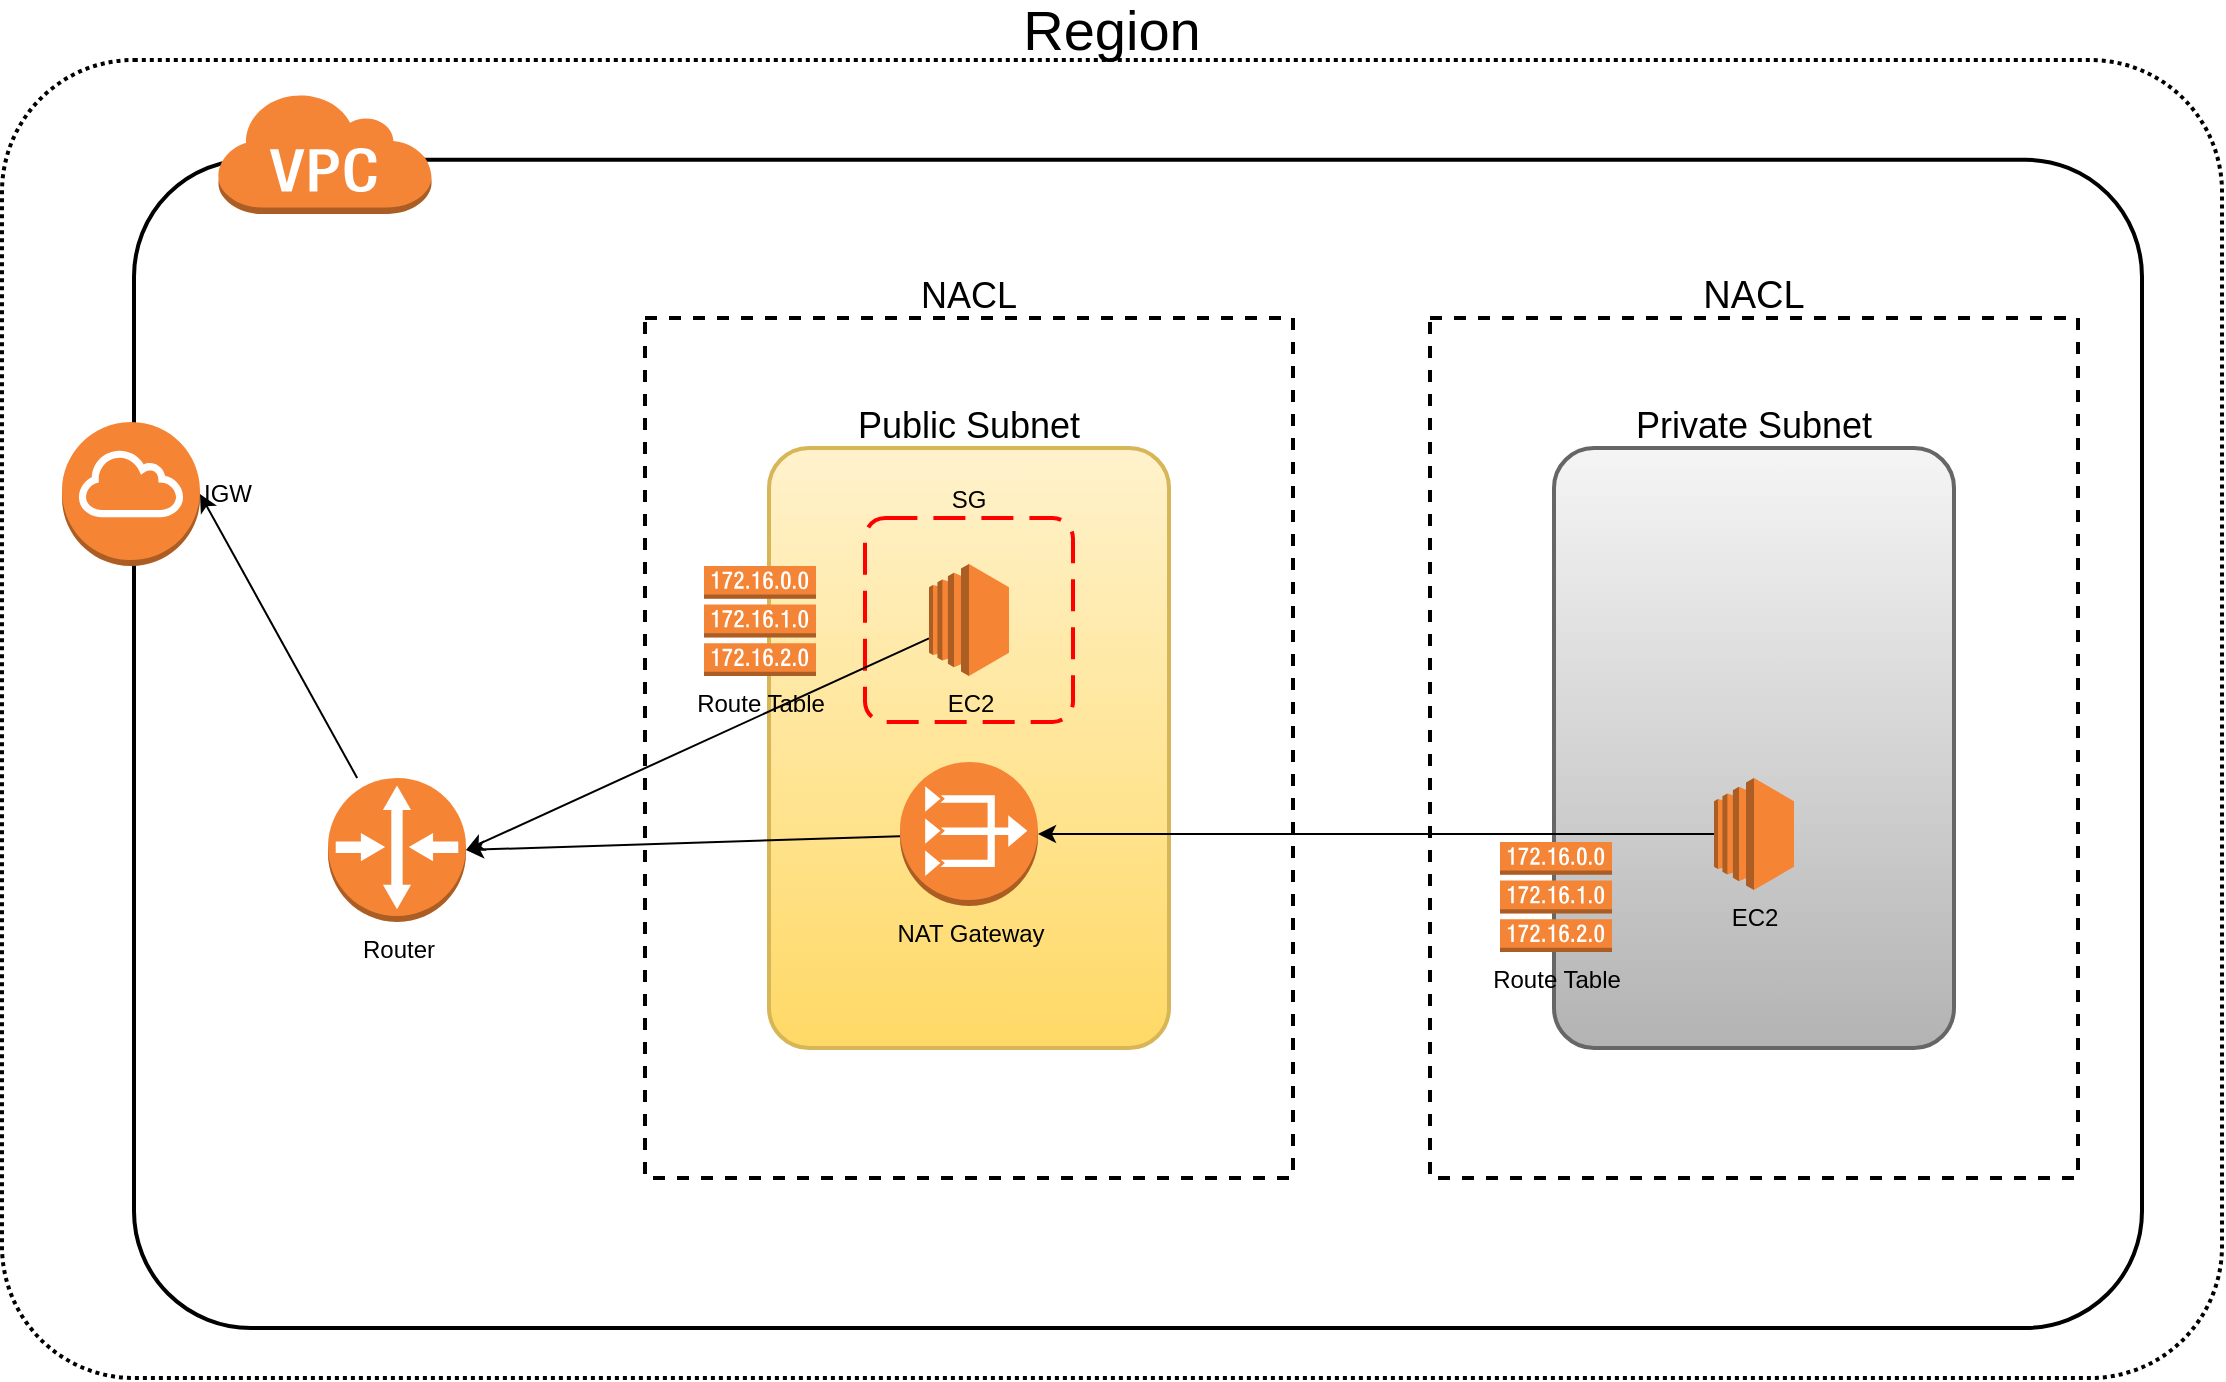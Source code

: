 <mxfile version="20.1.1" type="device"><diagram id="Fr6VH1DxgRugZc3Zxo3Z" name="Page-1"><mxGraphModel dx="2292" dy="700" grid="0" gridSize="10" guides="1" tooltips="1" connect="1" arrows="1" fold="1" page="0" pageScale="1" pageWidth="827" pageHeight="1169" math="0" shadow="0"><root><mxCell id="0"/><mxCell id="1" parent="0"/><mxCell id="0lvASw9XQGkQh1ksa3Y4-6" value="SG" style="rounded=1;arcSize=10;dashed=1;strokeColor=#ff0000;fillColor=none;gradientColor=none;dashPattern=8 4;strokeWidth=2;labelPosition=center;verticalLabelPosition=top;align=center;verticalAlign=bottom;" vertex="1" parent="1"><mxGeometry x="570" y="824" width="104" height="102" as="geometry"/></mxCell><mxCell id="0lvASw9XQGkQh1ksa3Y4-27" value="Region" style="rounded=1;arcSize=10;dashed=1;fillColor=none;gradientColor=none;dashPattern=1 1;strokeWidth=2;labelPosition=center;verticalLabelPosition=top;align=center;verticalAlign=bottom;fontSize=28;" vertex="1" parent="1"><mxGeometry x="-254" y="488" width="1110" height="659" as="geometry"/></mxCell><mxCell id="0lvASw9XQGkQh1ksa3Y4-25" value="" style="group" vertex="1" connectable="0" parent="1"><mxGeometry x="-188" y="504" width="1004" height="618" as="geometry"/></mxCell><mxCell id="0lvASw9XQGkQh1ksa3Y4-23" value="" style="rounded=1;arcSize=10;dashed=0;fillColor=none;gradientColor=none;strokeWidth=2;" vertex="1" parent="0lvASw9XQGkQh1ksa3Y4-25"><mxGeometry y="33.863" width="1004.0" height="584.137" as="geometry"/></mxCell><mxCell id="0lvASw9XQGkQh1ksa3Y4-24" value="" style="dashed=0;html=1;shape=mxgraph.aws3.virtual_private_cloud;fillColor=#F58536;gradientColor=none;dashed=0;rounded=0;" vertex="1" parent="0lvASw9XQGkQh1ksa3Y4-25"><mxGeometry x="41.317" width="107.424" height="60.953" as="geometry"/></mxCell><mxCell id="0lvASw9XQGkQh1ksa3Y4-22" value="Router" style="outlineConnect=0;dashed=0;verticalLabelPosition=bottom;verticalAlign=top;align=center;html=1;shape=mxgraph.aws3.router;fillColor=#F58534;gradientColor=none;rounded=0;" vertex="1" parent="0lvASw9XQGkQh1ksa3Y4-25"><mxGeometry x="97" y="343" width="69" height="72" as="geometry"/></mxCell><mxCell id="0lvASw9XQGkQh1ksa3Y4-13" value="NACL" style="rounded=0;arcSize=10;dashed=1;fillColor=none;gradientColor=none;strokeWidth=2;labelPosition=center;verticalLabelPosition=top;align=center;verticalAlign=bottom;fontSize=18;" vertex="1" parent="1"><mxGeometry x="67.5" y="617" width="324" height="430" as="geometry"/></mxCell><mxCell id="0lvASw9XQGkQh1ksa3Y4-19" value="NACL" style="rounded=0;arcSize=10;dashed=1;fillColor=none;gradientColor=none;strokeWidth=2;labelPosition=center;verticalLabelPosition=top;align=center;verticalAlign=bottom;fontSize=19;" vertex="1" parent="1"><mxGeometry x="460" y="617" width="324" height="430" as="geometry"/></mxCell><mxCell id="0lvASw9XQGkQh1ksa3Y4-8" value="Public Subnet" style="rounded=1;arcSize=10;dashed=0;fillColor=#fff2cc;strokeWidth=2;labelPosition=center;verticalLabelPosition=top;align=center;verticalAlign=bottom;strokeColor=#d6b656;gradientColor=#ffd966;fontSize=18;" vertex="1" parent="1"><mxGeometry x="129.5" y="682" width="200" height="300" as="geometry"/></mxCell><mxCell id="0lvASw9XQGkQh1ksa3Y4-12" value="Private Subnet" style="rounded=1;arcSize=10;dashed=0;fillColor=#f5f5f5;strokeWidth=2;labelPosition=center;verticalLabelPosition=top;align=center;verticalAlign=bottom;strokeColor=#666666;gradientColor=#b3b3b3;fontSize=18;" vertex="1" parent="1"><mxGeometry x="522" y="682" width="200" height="300" as="geometry"/></mxCell><mxCell id="0lvASw9XQGkQh1ksa3Y4-17" value="Route Table" style="outlineConnect=0;dashed=0;verticalLabelPosition=bottom;verticalAlign=top;align=center;html=1;shape=mxgraph.aws3.route_table;fillColor=#F58536;gradientColor=none;rounded=0;" vertex="1" parent="1"><mxGeometry x="97" y="741" width="56" height="55" as="geometry"/></mxCell><mxCell id="0lvASw9XQGkQh1ksa3Y4-18" value="Route Table" style="outlineConnect=0;dashed=0;verticalLabelPosition=bottom;verticalAlign=top;align=center;html=1;shape=mxgraph.aws3.route_table;fillColor=#F58536;gradientColor=none;rounded=0;" vertex="1" parent="1"><mxGeometry x="495" y="879" width="56" height="55" as="geometry"/></mxCell><mxCell id="0lvASw9XQGkQh1ksa3Y4-30" style="edgeStyle=none;rounded=0;orthogonalLoop=1;jettySize=auto;html=1;fontSize=28;" edge="1" parent="1" source="0lvASw9XQGkQh1ksa3Y4-5" target="0lvASw9XQGkQh1ksa3Y4-7"><mxGeometry relative="1" as="geometry"/></mxCell><mxCell id="0lvASw9XQGkQh1ksa3Y4-5" value="EC2" style="outlineConnect=0;dashed=0;verticalLabelPosition=bottom;verticalAlign=top;align=center;html=1;shape=mxgraph.aws3.ec2;fillColor=#F58534;gradientColor=none;" vertex="1" parent="1"><mxGeometry x="602" y="847" width="40" height="56" as="geometry"/></mxCell><mxCell id="0lvASw9XQGkQh1ksa3Y4-4" value="SG" style="rounded=1;arcSize=10;dashed=1;strokeColor=#ff0000;fillColor=none;gradientColor=none;dashPattern=8 4;strokeWidth=2;labelPosition=center;verticalLabelPosition=top;align=center;verticalAlign=bottom;" vertex="1" parent="1"><mxGeometry x="177.5" y="717" width="104" height="102" as="geometry"/></mxCell><mxCell id="0lvASw9XQGkQh1ksa3Y4-29" style="edgeStyle=none;rounded=0;orthogonalLoop=1;jettySize=auto;html=1;entryX=1;entryY=0.5;entryDx=0;entryDy=0;entryPerimeter=0;fontSize=28;" edge="1" parent="1" source="0lvASw9XQGkQh1ksa3Y4-2" target="0lvASw9XQGkQh1ksa3Y4-22"><mxGeometry relative="1" as="geometry"/></mxCell><mxCell id="0lvASw9XQGkQh1ksa3Y4-2" value="EC2" style="outlineConnect=0;dashed=0;verticalLabelPosition=bottom;verticalAlign=top;align=center;html=1;shape=mxgraph.aws3.ec2;fillColor=#F58534;gradientColor=none;" vertex="1" parent="1"><mxGeometry x="209.5" y="740" width="40" height="56" as="geometry"/></mxCell><mxCell id="0lvASw9XQGkQh1ksa3Y4-31" style="edgeStyle=none;rounded=0;orthogonalLoop=1;jettySize=auto;html=1;entryX=1;entryY=0.5;entryDx=0;entryDy=0;entryPerimeter=0;fontSize=28;" edge="1" parent="1" source="0lvASw9XQGkQh1ksa3Y4-7" target="0lvASw9XQGkQh1ksa3Y4-22"><mxGeometry relative="1" as="geometry"/></mxCell><mxCell id="0lvASw9XQGkQh1ksa3Y4-7" value="NAT Gateway" style="outlineConnect=0;dashed=0;verticalLabelPosition=bottom;verticalAlign=top;align=center;html=1;shape=mxgraph.aws3.vpc_nat_gateway;fillColor=#F58534;gradientColor=none;" vertex="1" parent="1"><mxGeometry x="195" y="839" width="69" height="72" as="geometry"/></mxCell><mxCell id="0lvASw9XQGkQh1ksa3Y4-26" value="IGW" style="outlineConnect=0;dashed=0;verticalLabelPosition=middle;verticalAlign=middle;align=left;html=1;shape=mxgraph.aws3.internet_gateway;fillColor=#F58534;gradientColor=none;rounded=0;labelPosition=right;" vertex="1" parent="1"><mxGeometry x="-224" y="669" width="69" height="72" as="geometry"/></mxCell><mxCell id="0lvASw9XQGkQh1ksa3Y4-28" style="rounded=0;orthogonalLoop=1;jettySize=auto;html=1;entryX=1;entryY=0.5;entryDx=0;entryDy=0;entryPerimeter=0;fontSize=28;" edge="1" parent="1" source="0lvASw9XQGkQh1ksa3Y4-22" target="0lvASw9XQGkQh1ksa3Y4-26"><mxGeometry relative="1" as="geometry"/></mxCell></root></mxGraphModel></diagram></mxfile>
